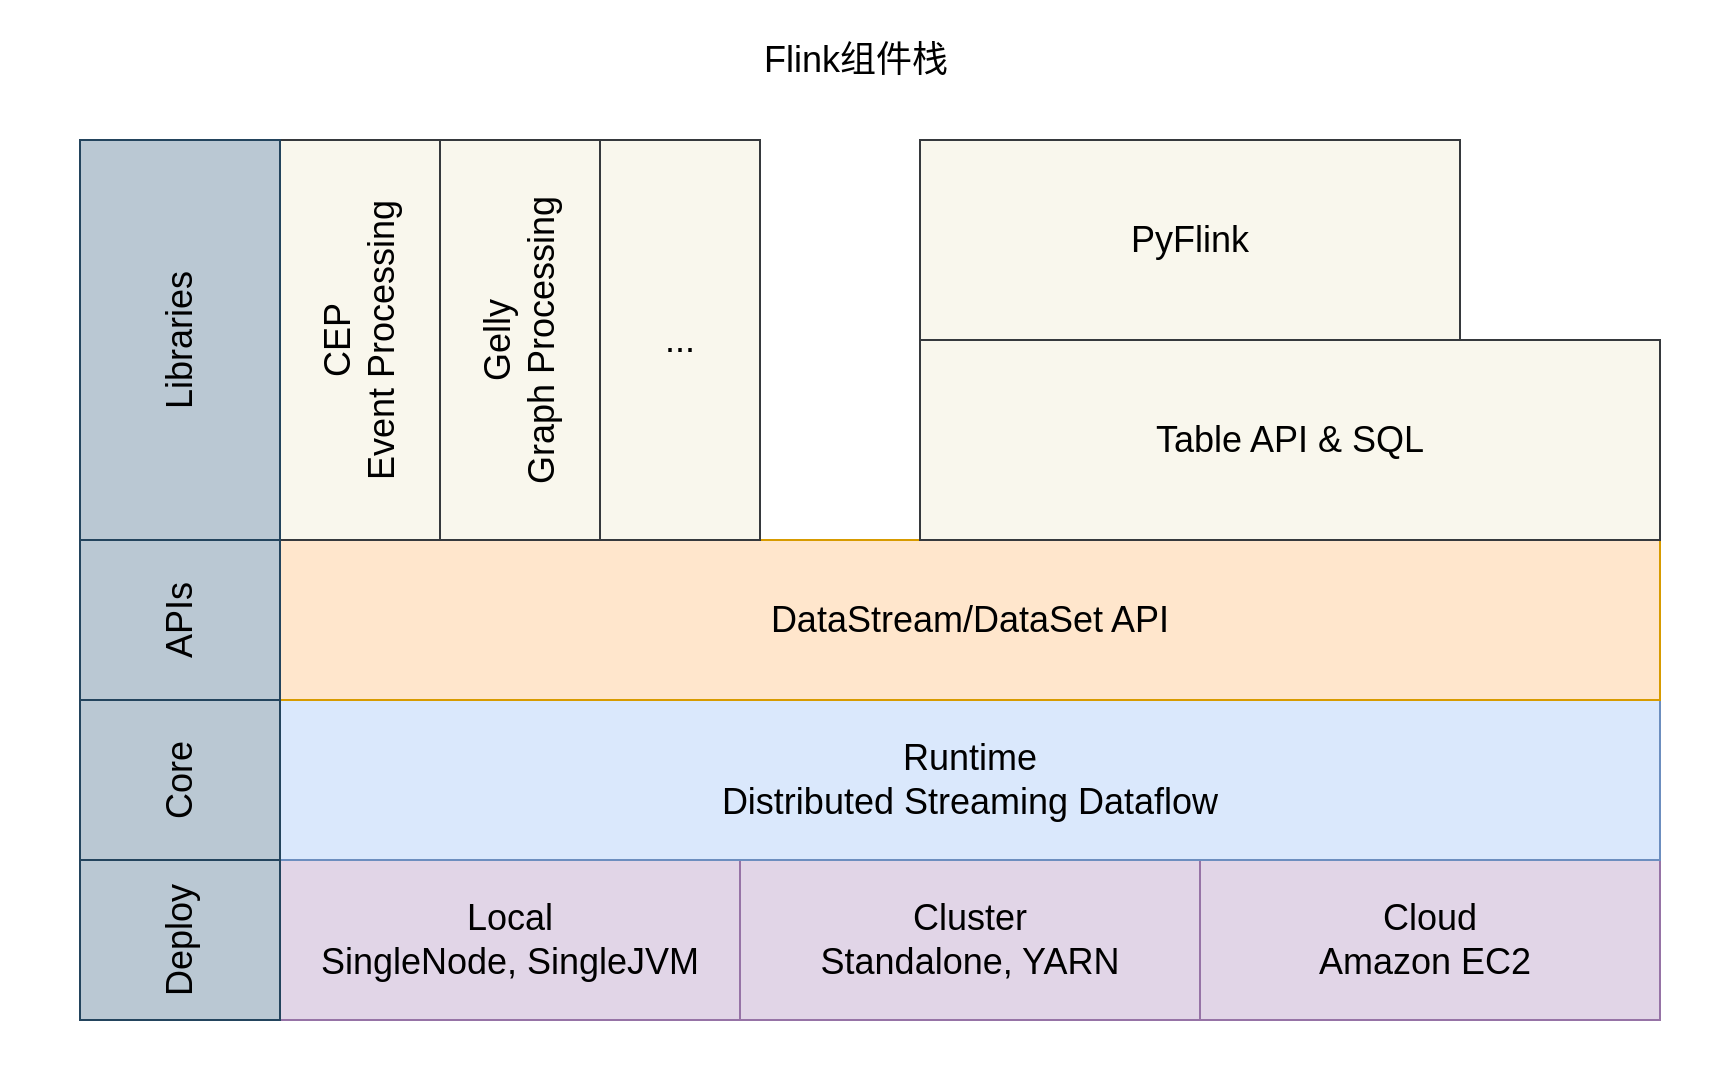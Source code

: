 <mxfile version="13.6.2" type="device"><diagram id="by9-fMX6AMTvzzx9Lpr5" name="Page-1"><mxGraphModel dx="1759" dy="1751" grid="1" gridSize="10" guides="1" tooltips="1" connect="1" arrows="1" fold="1" page="1" pageScale="1" pageWidth="827" pageHeight="1169" math="0" shadow="0"><root><mxCell id="0"/><mxCell id="1" parent="0"/><mxCell id="ntn95TdcGdYrPaKnMZBj-18" value="" style="rounded=0;whiteSpace=wrap;html=1;fontSize=18;strokeColor=none;" parent="1" vertex="1"><mxGeometry x="-60" y="-30" width="860" height="540" as="geometry"/></mxCell><mxCell id="ntn95TdcGdYrPaKnMZBj-1" value="Local&lt;br style=&quot;font-size: 18px;&quot;&gt;SingleNode, SingleJVM" style="rounded=0;whiteSpace=wrap;html=1;fontSize=18;fillColor=#e1d5e7;strokeColor=#9673a6;" parent="1" vertex="1"><mxGeometry x="80" y="400" width="230" height="80" as="geometry"/></mxCell><mxCell id="ntn95TdcGdYrPaKnMZBj-4" value="Cluster&lt;br style=&quot;font-size: 18px;&quot;&gt;Standalone, YARN" style="rounded=0;whiteSpace=wrap;html=1;fontSize=18;fillColor=#e1d5e7;strokeColor=#9673a6;" parent="1" vertex="1"><mxGeometry x="310" y="400" width="230" height="80" as="geometry"/></mxCell><mxCell id="ntn95TdcGdYrPaKnMZBj-5" value="Cloud&lt;br style=&quot;font-size: 18px&quot;&gt;Amazon EC2&amp;nbsp;" style="rounded=0;whiteSpace=wrap;html=1;fontSize=18;fillColor=#e1d5e7;strokeColor=#9673a6;" parent="1" vertex="1"><mxGeometry x="540" y="400" width="230" height="80" as="geometry"/></mxCell><mxCell id="ntn95TdcGdYrPaKnMZBj-6" value="Runtime&lt;br style=&quot;font-size: 18px;&quot;&gt;Distributed Streaming Dataflow" style="rounded=0;whiteSpace=wrap;html=1;fontSize=18;fillColor=#dae8fc;strokeColor=#6c8ebf;" parent="1" vertex="1"><mxGeometry x="80" y="320" width="690" height="80" as="geometry"/></mxCell><mxCell id="ntn95TdcGdYrPaKnMZBj-7" value="DataStream/DataSet API" style="rounded=0;whiteSpace=wrap;html=1;fontSize=18;fillColor=#ffe6cc;strokeColor=#d79b00;" parent="1" vertex="1"><mxGeometry x="80" y="240" width="690" height="80" as="geometry"/></mxCell><mxCell id="ntn95TdcGdYrPaKnMZBj-8" value="CEP&lt;br style=&quot;font-size: 18px;&quot;&gt;Event Processing" style="rounded=0;whiteSpace=wrap;html=1;fontSize=18;flipH=1;horizontal=0;fillColor=#f9f7ed;strokeColor=#36393d;" parent="1" vertex="1"><mxGeometry x="80" y="40" width="80" height="200" as="geometry"/></mxCell><mxCell id="ntn95TdcGdYrPaKnMZBj-10" value="Gelly&lt;br style=&quot;font-size: 18px;&quot;&gt;Graph Processing" style="rounded=0;whiteSpace=wrap;html=1;fontSize=18;horizontal=0;fillColor=#f9f7ed;strokeColor=#36393d;" parent="1" vertex="1"><mxGeometry x="160" y="40" width="80" height="200" as="geometry"/></mxCell><mxCell id="ntn95TdcGdYrPaKnMZBj-11" value="..." style="rounded=0;whiteSpace=wrap;html=1;fontSize=18;fillColor=#f9f7ed;strokeColor=#36393d;" parent="1" vertex="1"><mxGeometry x="240" y="40" width="80" height="200" as="geometry"/></mxCell><mxCell id="ntn95TdcGdYrPaKnMZBj-12" value="Table API &amp;amp; SQL" style="rounded=0;whiteSpace=wrap;html=1;fontSize=18;fillColor=#f9f7ed;strokeColor=#36393d;" parent="1" vertex="1"><mxGeometry x="400" y="140" width="370" height="100" as="geometry"/></mxCell><mxCell id="ntn95TdcGdYrPaKnMZBj-13" value="PyFlink" style="rounded=0;whiteSpace=wrap;html=1;fontSize=18;fillColor=#f9f7ed;strokeColor=#36393d;" parent="1" vertex="1"><mxGeometry x="400" y="40" width="270" height="100" as="geometry"/></mxCell><mxCell id="ntn95TdcGdYrPaKnMZBj-14" value="Libraries" style="rounded=0;whiteSpace=wrap;html=1;fontSize=18;horizontal=0;fillColor=#bac8d3;strokeColor=#23445d;" parent="1" vertex="1"><mxGeometry x="-20" y="40" width="100" height="200" as="geometry"/></mxCell><mxCell id="ntn95TdcGdYrPaKnMZBj-15" value="APIs" style="rounded=0;whiteSpace=wrap;html=1;fontSize=18;horizontal=0;fillColor=#bac8d3;strokeColor=#23445d;" parent="1" vertex="1"><mxGeometry x="-20" y="240" width="100" height="80" as="geometry"/></mxCell><mxCell id="ntn95TdcGdYrPaKnMZBj-16" value="Core" style="rounded=0;whiteSpace=wrap;html=1;fontSize=18;horizontal=0;fillColor=#bac8d3;strokeColor=#23445d;" parent="1" vertex="1"><mxGeometry x="-20" y="320" width="100" height="80" as="geometry"/></mxCell><mxCell id="ntn95TdcGdYrPaKnMZBj-17" value="Deploy" style="rounded=0;whiteSpace=wrap;html=1;fontSize=18;horizontal=0;fillColor=#bac8d3;strokeColor=#23445d;" parent="1" vertex="1"><mxGeometry x="-20" y="400" width="100" height="80" as="geometry"/></mxCell><mxCell id="ntn95TdcGdYrPaKnMZBj-19" value="&lt;font style=&quot;font-size: 18px;&quot;&gt;Flink组件栈&amp;nbsp;&lt;/font&gt;" style="text;html=1;strokeColor=none;fillColor=none;align=center;verticalAlign=middle;whiteSpace=wrap;rounded=0;fontSize=18;" parent="1" vertex="1"><mxGeometry x="302.5" y="-10" width="135" height="20" as="geometry"/></mxCell></root></mxGraphModel></diagram></mxfile>